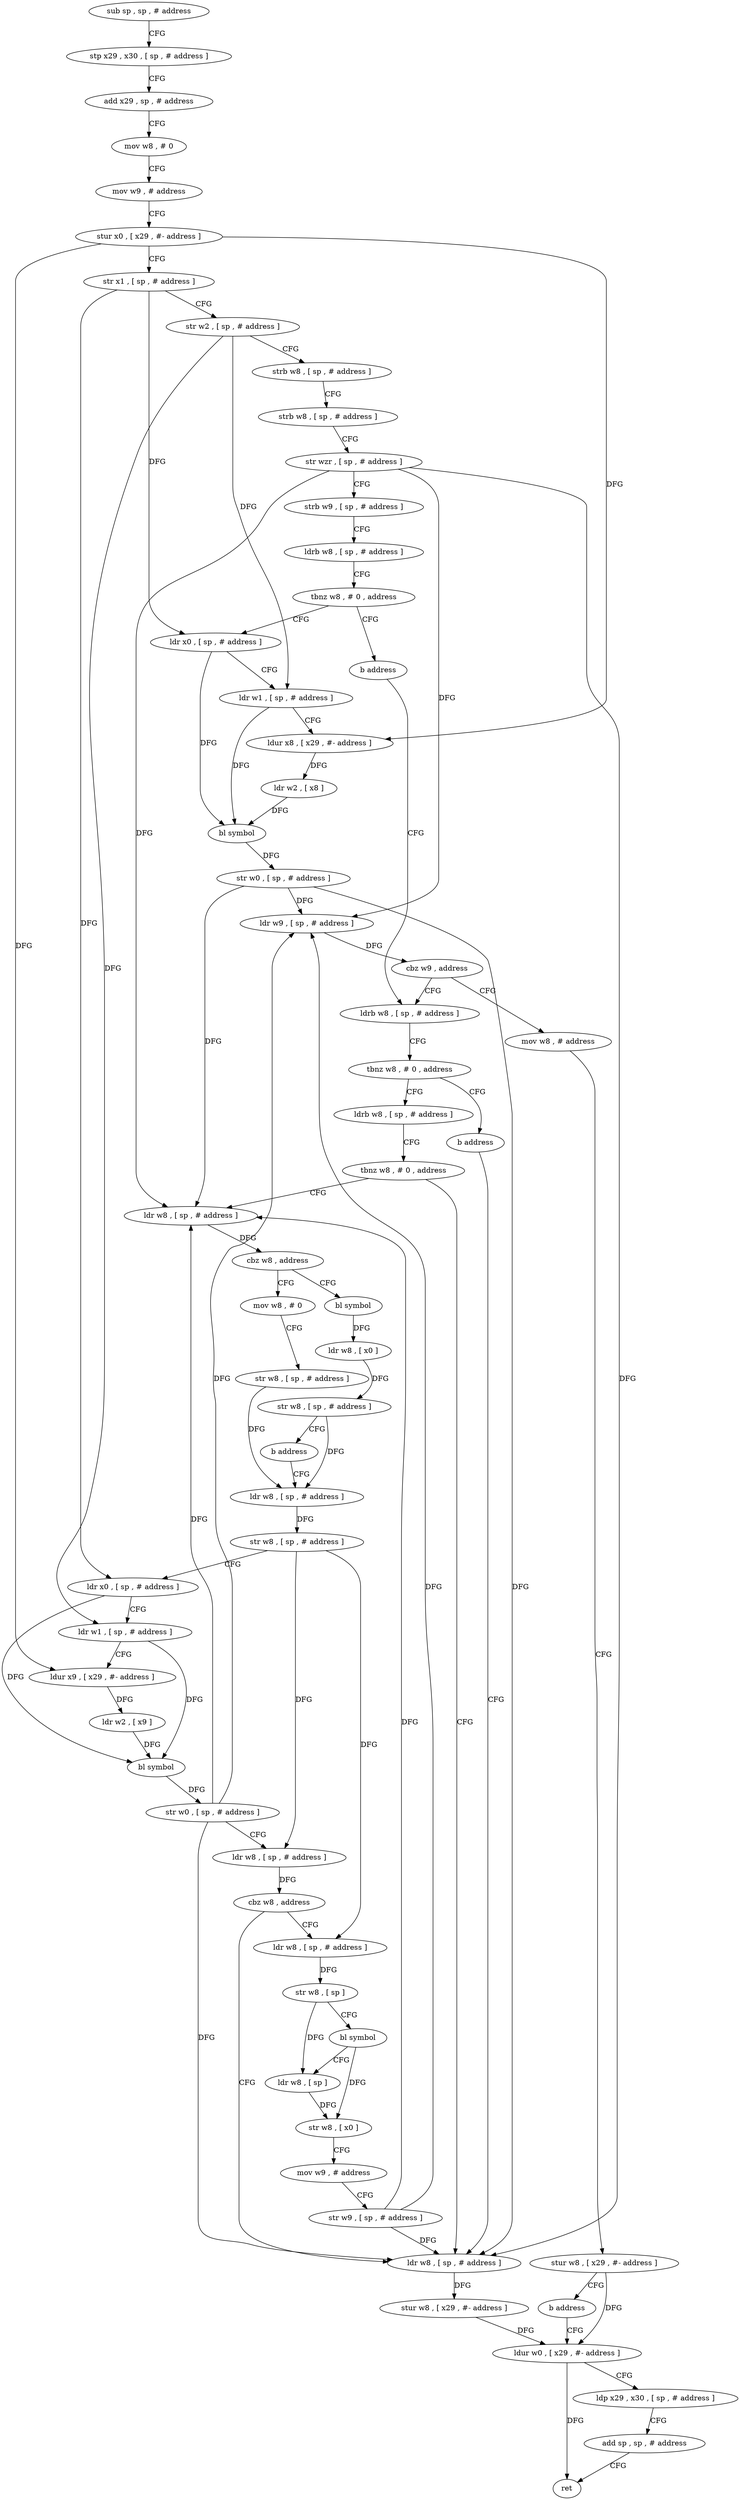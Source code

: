 digraph "func" {
"4310844" [label = "sub sp , sp , # address" ]
"4310848" [label = "stp x29 , x30 , [ sp , # address ]" ]
"4310852" [label = "add x29 , sp , # address" ]
"4310856" [label = "mov w8 , # 0" ]
"4310860" [label = "mov w9 , # address" ]
"4310864" [label = "stur x0 , [ x29 , #- address ]" ]
"4310868" [label = "str x1 , [ sp , # address ]" ]
"4310872" [label = "str w2 , [ sp , # address ]" ]
"4310876" [label = "strb w8 , [ sp , # address ]" ]
"4310880" [label = "strb w8 , [ sp , # address ]" ]
"4310884" [label = "str wzr , [ sp , # address ]" ]
"4310888" [label = "strb w9 , [ sp , # address ]" ]
"4310892" [label = "ldrb w8 , [ sp , # address ]" ]
"4310896" [label = "tbnz w8 , # 0 , address" ]
"4310904" [label = "ldr x0 , [ sp , # address ]" ]
"4310900" [label = "b address" ]
"4310908" [label = "ldr w1 , [ sp , # address ]" ]
"4310912" [label = "ldur x8 , [ x29 , #- address ]" ]
"4310916" [label = "ldr w2 , [ x8 ]" ]
"4310920" [label = "bl symbol" ]
"4310924" [label = "str w0 , [ sp , # address ]" ]
"4310928" [label = "ldr w9 , [ sp , # address ]" ]
"4310932" [label = "cbz w9 , address" ]
"4310948" [label = "ldrb w8 , [ sp , # address ]" ]
"4310936" [label = "mov w8 , # address" ]
"4310952" [label = "tbnz w8 , # 0 , address" ]
"4310960" [label = "ldrb w8 , [ sp , # address ]" ]
"4310956" [label = "b address" ]
"4310940" [label = "stur w8 , [ x29 , #- address ]" ]
"4310944" [label = "b address" ]
"4311076" [label = "ldur w0 , [ x29 , #- address ]" ]
"4310964" [label = "tbnz w8 , # 0 , address" ]
"4311068" [label = "ldr w8 , [ sp , # address ]" ]
"4310968" [label = "ldr w8 , [ sp , # address ]" ]
"4311080" [label = "ldp x29 , x30 , [ sp , # address ]" ]
"4311084" [label = "add sp , sp , # address" ]
"4311088" [label = "ret" ]
"4311072" [label = "stur w8 , [ x29 , #- address ]" ]
"4310972" [label = "cbz w8 , address" ]
"4310992" [label = "mov w8 , # 0" ]
"4310976" [label = "bl symbol" ]
"4310996" [label = "str w8 , [ sp , # address ]" ]
"4311000" [label = "ldr w8 , [ sp , # address ]" ]
"4310980" [label = "ldr w8 , [ x0 ]" ]
"4310984" [label = "str w8 , [ sp , # address ]" ]
"4310988" [label = "b address" ]
"4311040" [label = "ldr w8 , [ sp , # address ]" ]
"4311044" [label = "str w8 , [ sp ]" ]
"4311048" [label = "bl symbol" ]
"4311052" [label = "ldr w8 , [ sp ]" ]
"4311056" [label = "str w8 , [ x0 ]" ]
"4311060" [label = "mov w9 , # address" ]
"4311064" [label = "str w9 , [ sp , # address ]" ]
"4311004" [label = "str w8 , [ sp , # address ]" ]
"4311008" [label = "ldr x0 , [ sp , # address ]" ]
"4311012" [label = "ldr w1 , [ sp , # address ]" ]
"4311016" [label = "ldur x9 , [ x29 , #- address ]" ]
"4311020" [label = "ldr w2 , [ x9 ]" ]
"4311024" [label = "bl symbol" ]
"4311028" [label = "str w0 , [ sp , # address ]" ]
"4311032" [label = "ldr w8 , [ sp , # address ]" ]
"4311036" [label = "cbz w8 , address" ]
"4310844" -> "4310848" [ label = "CFG" ]
"4310848" -> "4310852" [ label = "CFG" ]
"4310852" -> "4310856" [ label = "CFG" ]
"4310856" -> "4310860" [ label = "CFG" ]
"4310860" -> "4310864" [ label = "CFG" ]
"4310864" -> "4310868" [ label = "CFG" ]
"4310864" -> "4310912" [ label = "DFG" ]
"4310864" -> "4311016" [ label = "DFG" ]
"4310868" -> "4310872" [ label = "CFG" ]
"4310868" -> "4310904" [ label = "DFG" ]
"4310868" -> "4311008" [ label = "DFG" ]
"4310872" -> "4310876" [ label = "CFG" ]
"4310872" -> "4310908" [ label = "DFG" ]
"4310872" -> "4311012" [ label = "DFG" ]
"4310876" -> "4310880" [ label = "CFG" ]
"4310880" -> "4310884" [ label = "CFG" ]
"4310884" -> "4310888" [ label = "CFG" ]
"4310884" -> "4310928" [ label = "DFG" ]
"4310884" -> "4311068" [ label = "DFG" ]
"4310884" -> "4310968" [ label = "DFG" ]
"4310888" -> "4310892" [ label = "CFG" ]
"4310892" -> "4310896" [ label = "CFG" ]
"4310896" -> "4310904" [ label = "CFG" ]
"4310896" -> "4310900" [ label = "CFG" ]
"4310904" -> "4310908" [ label = "CFG" ]
"4310904" -> "4310920" [ label = "DFG" ]
"4310900" -> "4310948" [ label = "CFG" ]
"4310908" -> "4310912" [ label = "CFG" ]
"4310908" -> "4310920" [ label = "DFG" ]
"4310912" -> "4310916" [ label = "DFG" ]
"4310916" -> "4310920" [ label = "DFG" ]
"4310920" -> "4310924" [ label = "DFG" ]
"4310924" -> "4310928" [ label = "DFG" ]
"4310924" -> "4311068" [ label = "DFG" ]
"4310924" -> "4310968" [ label = "DFG" ]
"4310928" -> "4310932" [ label = "DFG" ]
"4310932" -> "4310948" [ label = "CFG" ]
"4310932" -> "4310936" [ label = "CFG" ]
"4310948" -> "4310952" [ label = "CFG" ]
"4310936" -> "4310940" [ label = "CFG" ]
"4310952" -> "4310960" [ label = "CFG" ]
"4310952" -> "4310956" [ label = "CFG" ]
"4310960" -> "4310964" [ label = "CFG" ]
"4310956" -> "4311068" [ label = "CFG" ]
"4310940" -> "4310944" [ label = "CFG" ]
"4310940" -> "4311076" [ label = "DFG" ]
"4310944" -> "4311076" [ label = "CFG" ]
"4311076" -> "4311080" [ label = "CFG" ]
"4311076" -> "4311088" [ label = "DFG" ]
"4310964" -> "4311068" [ label = "CFG" ]
"4310964" -> "4310968" [ label = "CFG" ]
"4311068" -> "4311072" [ label = "DFG" ]
"4310968" -> "4310972" [ label = "DFG" ]
"4311080" -> "4311084" [ label = "CFG" ]
"4311084" -> "4311088" [ label = "CFG" ]
"4311072" -> "4311076" [ label = "DFG" ]
"4310972" -> "4310992" [ label = "CFG" ]
"4310972" -> "4310976" [ label = "CFG" ]
"4310992" -> "4310996" [ label = "CFG" ]
"4310976" -> "4310980" [ label = "DFG" ]
"4310996" -> "4311000" [ label = "DFG" ]
"4311000" -> "4311004" [ label = "DFG" ]
"4310980" -> "4310984" [ label = "DFG" ]
"4310984" -> "4310988" [ label = "CFG" ]
"4310984" -> "4311000" [ label = "DFG" ]
"4310988" -> "4311000" [ label = "CFG" ]
"4311040" -> "4311044" [ label = "DFG" ]
"4311044" -> "4311048" [ label = "CFG" ]
"4311044" -> "4311052" [ label = "DFG" ]
"4311048" -> "4311052" [ label = "CFG" ]
"4311048" -> "4311056" [ label = "DFG" ]
"4311052" -> "4311056" [ label = "DFG" ]
"4311056" -> "4311060" [ label = "CFG" ]
"4311060" -> "4311064" [ label = "CFG" ]
"4311064" -> "4311068" [ label = "DFG" ]
"4311064" -> "4310928" [ label = "DFG" ]
"4311064" -> "4310968" [ label = "DFG" ]
"4311004" -> "4311008" [ label = "CFG" ]
"4311004" -> "4311032" [ label = "DFG" ]
"4311004" -> "4311040" [ label = "DFG" ]
"4311008" -> "4311012" [ label = "CFG" ]
"4311008" -> "4311024" [ label = "DFG" ]
"4311012" -> "4311016" [ label = "CFG" ]
"4311012" -> "4311024" [ label = "DFG" ]
"4311016" -> "4311020" [ label = "DFG" ]
"4311020" -> "4311024" [ label = "DFG" ]
"4311024" -> "4311028" [ label = "DFG" ]
"4311028" -> "4311032" [ label = "CFG" ]
"4311028" -> "4310928" [ label = "DFG" ]
"4311028" -> "4311068" [ label = "DFG" ]
"4311028" -> "4310968" [ label = "DFG" ]
"4311032" -> "4311036" [ label = "DFG" ]
"4311036" -> "4311068" [ label = "CFG" ]
"4311036" -> "4311040" [ label = "CFG" ]
}
